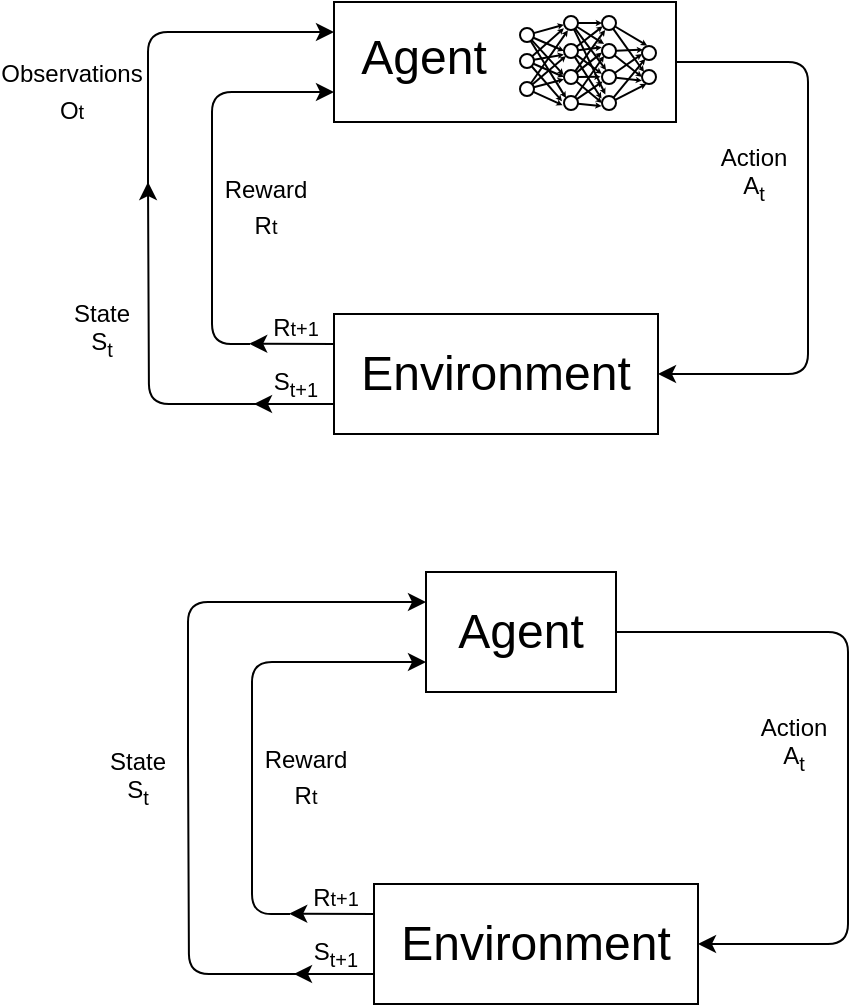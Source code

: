 <mxfile>
    <diagram id="n5EokWD0x6qLjY5IElC9" name="Page-1">
        <mxGraphModel dx="483" dy="316" grid="0" gridSize="10" guides="1" tooltips="1" connect="1" arrows="1" fold="1" page="1" pageScale="1" pageWidth="827" pageHeight="1169" background="#ffffff" math="0" shadow="0">
            <root>
                <mxCell id="0"/>
                <mxCell id="1" parent="0"/>
                <mxCell id="4" style="edgeStyle=orthogonalEdgeStyle;html=1;entryX=1;entryY=0.5;entryDx=0;entryDy=0;jumpStyle=sharp;exitX=1;exitY=0.5;exitDx=0;exitDy=0;" edge="1" parent="1" source="2" target="3">
                    <mxGeometry relative="1" as="geometry">
                        <Array as="points">
                            <mxPoint x="542" y="229"/>
                            <mxPoint x="542" y="385"/>
                        </Array>
                    </mxGeometry>
                </mxCell>
                <mxCell id="2" value="" style="rounded=0;whiteSpace=wrap;html=1;fontSize=24;" vertex="1" parent="1">
                    <mxGeometry x="305" y="199" width="171" height="60" as="geometry"/>
                </mxCell>
                <mxCell id="6" style="edgeStyle=orthogonalEdgeStyle;html=1;entryX=0;entryY=0.75;entryDx=0;entryDy=0;" edge="1" parent="1" target="2">
                    <mxGeometry relative="1" as="geometry">
                        <mxPoint x="263" y="370" as="sourcePoint"/>
                        <Array as="points">
                            <mxPoint x="244" y="370"/>
                            <mxPoint x="244" y="244"/>
                        </Array>
                    </mxGeometry>
                </mxCell>
                <mxCell id="11" style="edgeStyle=none;html=1;exitX=0;exitY=0.25;exitDx=0;exitDy=0;" edge="1" parent="1" source="3">
                    <mxGeometry relative="1" as="geometry">
                        <mxPoint x="262.601" y="369.882" as="targetPoint"/>
                    </mxGeometry>
                </mxCell>
                <mxCell id="12" style="edgeStyle=none;html=1;exitX=0;exitY=0.75;exitDx=0;exitDy=0;" edge="1" parent="1" source="3">
                    <mxGeometry relative="1" as="geometry">
                        <mxPoint x="265" y="400" as="targetPoint"/>
                    </mxGeometry>
                </mxCell>
                <mxCell id="3" value="Environment" style="rounded=0;whiteSpace=wrap;html=1;fontSize=24;" vertex="1" parent="1">
                    <mxGeometry x="305" y="355" width="162" height="60" as="geometry"/>
                </mxCell>
                <mxCell id="8" value="State&lt;div&gt;S&lt;sub&gt;t&lt;/sub&gt;&lt;/div&gt;" style="text;html=1;align=center;verticalAlign=middle;whiteSpace=wrap;rounded=0;" vertex="1" parent="1">
                    <mxGeometry x="159" y="348" width="60" height="30" as="geometry"/>
                </mxCell>
                <mxCell id="9" value="Reward&lt;div&gt;&lt;sub&gt;&lt;span style=&quot;font-size: 12px;&quot;&gt;R&lt;/span&gt;t&lt;/sub&gt;&lt;/div&gt;" style="text;html=1;align=center;verticalAlign=middle;whiteSpace=wrap;rounded=0;" vertex="1" parent="1">
                    <mxGeometry x="241" y="287" width="60" height="30" as="geometry"/>
                </mxCell>
                <mxCell id="10" value="Action&lt;div&gt;A&lt;sub&gt;t&lt;/sub&gt;&lt;/div&gt;" style="text;html=1;align=center;verticalAlign=middle;whiteSpace=wrap;rounded=0;" vertex="1" parent="1">
                    <mxGeometry x="485" y="270" width="60" height="30" as="geometry"/>
                </mxCell>
                <mxCell id="13" value="&lt;div&gt;&lt;sub&gt;&lt;span style=&quot;font-size: 12px;&quot;&gt;R&lt;/span&gt;t+1&lt;/sub&gt;&lt;/div&gt;" style="text;html=1;align=center;verticalAlign=middle;whiteSpace=wrap;rounded=0;" vertex="1" parent="1">
                    <mxGeometry x="256" y="345" width="60" height="30" as="geometry"/>
                </mxCell>
                <mxCell id="65" style="edgeStyle=orthogonalEdgeStyle;shape=connector;rounded=1;html=1;strokeColor=default;strokeWidth=1;align=center;verticalAlign=middle;fontFamily=Helvetica;fontSize=11;fontColor=default;labelBackgroundColor=default;endArrow=classic;endSize=6;exitX=0.167;exitY=0.833;exitDx=0;exitDy=0;exitPerimeter=0;" edge="1" parent="1" source="14">
                    <mxGeometry relative="1" as="geometry">
                        <mxPoint x="212" y="289" as="targetPoint"/>
                    </mxGeometry>
                </mxCell>
                <mxCell id="14" value="&lt;span style=&quot;background-color: transparent;&quot;&gt;S&lt;/span&gt;&lt;sub style=&quot;background-color: transparent;&quot;&gt;t+1&lt;/sub&gt;" style="text;html=1;align=center;verticalAlign=middle;whiteSpace=wrap;rounded=0;" vertex="1" parent="1">
                    <mxGeometry x="256" y="375" width="60" height="30" as="geometry"/>
                </mxCell>
                <mxCell id="15" value="Agent" style="text;html=1;align=center;verticalAlign=middle;whiteSpace=wrap;rounded=0;fontSize=24;" vertex="1" parent="1">
                    <mxGeometry x="320" y="212" width="60" height="30" as="geometry"/>
                </mxCell>
                <mxCell id="30" style="edgeStyle=none;html=1;entryX=0;entryY=0.5;entryDx=0;entryDy=0;rounded=1;strokeColor=default;strokeWidth=1;align=center;verticalAlign=middle;fontFamily=Helvetica;fontSize=11;fontColor=default;labelBackgroundColor=default;endArrow=classic;endSize=0;" edge="1" parent="1" source="16" target="20">
                    <mxGeometry relative="1" as="geometry"/>
                </mxCell>
                <mxCell id="32" style="edgeStyle=none;html=1;entryX=0;entryY=0;entryDx=0;entryDy=0;rounded=1;strokeColor=default;strokeWidth=1;align=center;verticalAlign=middle;fontFamily=Helvetica;fontSize=11;fontColor=default;labelBackgroundColor=default;endArrow=classic;endSize=0;" edge="1" parent="1" source="16" target="22">
                    <mxGeometry relative="1" as="geometry"/>
                </mxCell>
                <mxCell id="16" value="" style="ellipse;whiteSpace=wrap;html=1;aspect=fixed;" vertex="1" parent="1">
                    <mxGeometry x="398" y="212" width="7" height="7" as="geometry"/>
                </mxCell>
                <mxCell id="35" style="edgeStyle=none;shape=connector;rounded=1;html=1;entryX=0;entryY=0.5;entryDx=0;entryDy=0;strokeColor=default;strokeWidth=1;align=center;verticalAlign=middle;fontFamily=Helvetica;fontSize=11;fontColor=default;labelBackgroundColor=default;endArrow=classic;endSize=0;" edge="1" parent="1" source="17" target="21">
                    <mxGeometry relative="1" as="geometry"/>
                </mxCell>
                <mxCell id="17" value="" style="ellipse;whiteSpace=wrap;html=1;aspect=fixed;" vertex="1" parent="1">
                    <mxGeometry x="398" y="225" width="7" height="7" as="geometry"/>
                </mxCell>
                <mxCell id="39" style="edgeStyle=none;shape=connector;rounded=1;html=1;entryX=0;entryY=1;entryDx=0;entryDy=0;strokeColor=default;strokeWidth=1;align=center;verticalAlign=middle;fontFamily=Helvetica;fontSize=11;fontColor=default;labelBackgroundColor=default;endArrow=classic;endSize=0;" edge="1" parent="1" source="18" target="20">
                    <mxGeometry relative="1" as="geometry"/>
                </mxCell>
                <mxCell id="18" value="" style="ellipse;whiteSpace=wrap;html=1;aspect=fixed;" vertex="1" parent="1">
                    <mxGeometry x="398" y="239" width="7" height="7" as="geometry"/>
                </mxCell>
                <mxCell id="41" style="edgeStyle=none;shape=connector;rounded=1;html=1;entryX=0;entryY=0.5;entryDx=0;entryDy=0;strokeColor=default;strokeWidth=1;align=center;verticalAlign=middle;fontFamily=Helvetica;fontSize=11;fontColor=default;labelBackgroundColor=default;endArrow=classic;endSize=0;" edge="1" parent="1" source="19" target="23">
                    <mxGeometry relative="1" as="geometry"/>
                </mxCell>
                <mxCell id="19" value="" style="ellipse;whiteSpace=wrap;html=1;aspect=fixed;" vertex="1" parent="1">
                    <mxGeometry x="420" y="206" width="7" height="7" as="geometry"/>
                </mxCell>
                <mxCell id="20" value="" style="ellipse;whiteSpace=wrap;html=1;aspect=fixed;" vertex="1" parent="1">
                    <mxGeometry x="420" y="220" width="7" height="7" as="geometry"/>
                </mxCell>
                <mxCell id="52" style="edgeStyle=none;shape=connector;rounded=1;html=1;entryX=0;entryY=0.5;entryDx=0;entryDy=0;strokeColor=default;strokeWidth=1;align=center;verticalAlign=middle;fontFamily=Helvetica;fontSize=11;fontColor=default;labelBackgroundColor=default;endArrow=classic;endSize=0;" edge="1" parent="1" source="21" target="26">
                    <mxGeometry relative="1" as="geometry"/>
                </mxCell>
                <mxCell id="21" value="" style="ellipse;whiteSpace=wrap;html=1;aspect=fixed;" vertex="1" parent="1">
                    <mxGeometry x="420" y="233" width="7" height="7" as="geometry"/>
                </mxCell>
                <mxCell id="55" style="edgeStyle=none;shape=connector;rounded=1;html=1;entryX=0;entryY=1;entryDx=0;entryDy=0;strokeColor=default;strokeWidth=1;align=center;verticalAlign=middle;fontFamily=Helvetica;fontSize=11;fontColor=default;labelBackgroundColor=default;endArrow=classic;endSize=0;" edge="1" parent="1" source="22" target="24">
                    <mxGeometry relative="1" as="geometry"/>
                </mxCell>
                <mxCell id="22" value="" style="ellipse;whiteSpace=wrap;html=1;aspect=fixed;" vertex="1" parent="1">
                    <mxGeometry x="420" y="246" width="7" height="7" as="geometry"/>
                </mxCell>
                <mxCell id="61" style="edgeStyle=none;shape=connector;rounded=1;html=1;entryX=0;entryY=0;entryDx=0;entryDy=0;strokeColor=default;strokeWidth=1;align=center;verticalAlign=middle;fontFamily=Helvetica;fontSize=11;fontColor=default;labelBackgroundColor=default;endArrow=classic;endSize=0;" edge="1" parent="1" source="23" target="28">
                    <mxGeometry relative="1" as="geometry"/>
                </mxCell>
                <mxCell id="23" value="" style="ellipse;whiteSpace=wrap;html=1;aspect=fixed;" vertex="1" parent="1">
                    <mxGeometry x="439" y="206" width="7" height="7" as="geometry"/>
                </mxCell>
                <mxCell id="62" style="edgeStyle=none;shape=connector;rounded=1;html=1;entryX=0;entryY=0.5;entryDx=0;entryDy=0;strokeColor=default;strokeWidth=1;align=center;verticalAlign=middle;fontFamily=Helvetica;fontSize=11;fontColor=default;labelBackgroundColor=default;endArrow=classic;endSize=0;" edge="1" parent="1" source="24" target="28">
                    <mxGeometry relative="1" as="geometry"/>
                </mxCell>
                <mxCell id="24" value="" style="ellipse;whiteSpace=wrap;html=1;aspect=fixed;" vertex="1" parent="1">
                    <mxGeometry x="439" y="220" width="7" height="7" as="geometry"/>
                </mxCell>
                <mxCell id="25" value="" style="ellipse;whiteSpace=wrap;html=1;aspect=fixed;" vertex="1" parent="1">
                    <mxGeometry x="439" y="233" width="7" height="7" as="geometry"/>
                </mxCell>
                <mxCell id="26" value="" style="ellipse;whiteSpace=wrap;html=1;aspect=fixed;" vertex="1" parent="1">
                    <mxGeometry x="439" y="246" width="7" height="7" as="geometry"/>
                </mxCell>
                <mxCell id="27" value="" style="ellipse;whiteSpace=wrap;html=1;aspect=fixed;" vertex="1" parent="1">
                    <mxGeometry x="459" y="221" width="7" height="7" as="geometry"/>
                </mxCell>
                <mxCell id="28" value="" style="ellipse;whiteSpace=wrap;html=1;aspect=fixed;" vertex="1" parent="1">
                    <mxGeometry x="459" y="233" width="7" height="7" as="geometry"/>
                </mxCell>
                <mxCell id="29" style="edgeStyle=none;html=1;entryX=-0.01;entryY=0.624;entryDx=0;entryDy=0;entryPerimeter=0;strokeWidth=1;endSize=0;" edge="1" parent="1" source="16" target="19">
                    <mxGeometry relative="1" as="geometry"/>
                </mxCell>
                <mxCell id="31" style="edgeStyle=none;html=1;entryX=-0.028;entryY=0.353;entryDx=0;entryDy=0;entryPerimeter=0;rounded=1;strokeColor=default;strokeWidth=1;align=center;verticalAlign=middle;fontFamily=Helvetica;fontSize=11;fontColor=default;labelBackgroundColor=default;endArrow=classic;endSize=0;" edge="1" parent="1" source="16" target="21">
                    <mxGeometry relative="1" as="geometry"/>
                </mxCell>
                <mxCell id="33" style="edgeStyle=none;shape=connector;rounded=1;html=1;entryX=-0.01;entryY=0.877;entryDx=0;entryDy=0;entryPerimeter=0;strokeColor=default;strokeWidth=1;align=center;verticalAlign=middle;fontFamily=Helvetica;fontSize=11;fontColor=default;labelBackgroundColor=default;endArrow=classic;endSize=0;" edge="1" parent="1" source="17" target="19">
                    <mxGeometry relative="1" as="geometry"/>
                </mxCell>
                <mxCell id="34" style="edgeStyle=none;shape=connector;rounded=1;html=1;entryX=-0.01;entryY=0.751;entryDx=0;entryDy=0;entryPerimeter=0;strokeColor=default;strokeWidth=1;align=center;verticalAlign=middle;fontFamily=Helvetica;fontSize=11;fontColor=default;labelBackgroundColor=default;endArrow=classic;endSize=0;" edge="1" parent="1" source="17" target="20">
                    <mxGeometry relative="1" as="geometry"/>
                </mxCell>
                <mxCell id="36" style="edgeStyle=none;shape=connector;rounded=1;html=1;entryX=-0.137;entryY=0.371;entryDx=0;entryDy=0;entryPerimeter=0;strokeColor=default;strokeWidth=1;align=center;verticalAlign=middle;fontFamily=Helvetica;fontSize=11;fontColor=default;labelBackgroundColor=default;endArrow=classic;endSize=0;" edge="1" parent="1" source="17" target="22">
                    <mxGeometry relative="1" as="geometry"/>
                </mxCell>
                <mxCell id="37" style="edgeStyle=none;shape=connector;rounded=1;html=1;entryX=-0.101;entryY=0.66;entryDx=0;entryDy=0;entryPerimeter=0;strokeColor=default;strokeWidth=1;align=center;verticalAlign=middle;fontFamily=Helvetica;fontSize=11;fontColor=default;labelBackgroundColor=default;endArrow=classic;endSize=0;" edge="1" parent="1" source="18" target="22">
                    <mxGeometry relative="1" as="geometry"/>
                </mxCell>
                <mxCell id="38" style="edgeStyle=none;shape=connector;rounded=1;html=1;entryX=-0.01;entryY=0.66;entryDx=0;entryDy=0;entryPerimeter=0;strokeColor=default;strokeWidth=1;align=center;verticalAlign=middle;fontFamily=Helvetica;fontSize=11;fontColor=default;labelBackgroundColor=default;endArrow=classic;endSize=0;" edge="1" parent="1" source="18" target="21">
                    <mxGeometry relative="1" as="geometry"/>
                </mxCell>
                <mxCell id="40" style="edgeStyle=none;shape=connector;rounded=1;html=1;entryX=0.279;entryY=1.022;entryDx=0;entryDy=0;entryPerimeter=0;strokeColor=default;strokeWidth=1;align=center;verticalAlign=middle;fontFamily=Helvetica;fontSize=11;fontColor=default;labelBackgroundColor=default;endArrow=classic;endSize=0;" edge="1" parent="1" source="18" target="19">
                    <mxGeometry relative="1" as="geometry"/>
                </mxCell>
                <mxCell id="42" style="edgeStyle=none;shape=connector;rounded=1;html=1;entryX=0.152;entryY=0.006;entryDx=0;entryDy=0;entryPerimeter=0;strokeColor=default;strokeWidth=1;align=center;verticalAlign=middle;fontFamily=Helvetica;fontSize=11;fontColor=default;labelBackgroundColor=default;endArrow=classic;endSize=0;" edge="1" parent="1" source="19" target="24">
                    <mxGeometry relative="1" as="geometry"/>
                </mxCell>
                <mxCell id="43" style="edgeStyle=none;shape=connector;rounded=1;html=1;entryX=0.297;entryY=0.01;entryDx=0;entryDy=0;entryPerimeter=0;strokeColor=default;strokeWidth=1;align=center;verticalAlign=middle;fontFamily=Helvetica;fontSize=11;fontColor=default;labelBackgroundColor=default;endArrow=classic;endSize=0;" edge="1" parent="1" source="19" target="25">
                    <mxGeometry relative="1" as="geometry"/>
                </mxCell>
                <mxCell id="44" style="edgeStyle=none;shape=connector;rounded=1;html=1;entryX=0.239;entryY=-0.116;entryDx=0;entryDy=0;entryPerimeter=0;strokeColor=default;strokeWidth=1;align=center;verticalAlign=middle;fontFamily=Helvetica;fontSize=11;fontColor=default;labelBackgroundColor=default;endArrow=classic;endSize=0;" edge="1" parent="1" source="19" target="26">
                    <mxGeometry relative="1" as="geometry"/>
                </mxCell>
                <mxCell id="45" style="edgeStyle=none;shape=connector;rounded=1;html=1;entryX=0.051;entryY=0.736;entryDx=0;entryDy=0;entryPerimeter=0;strokeColor=default;strokeWidth=1;align=center;verticalAlign=middle;fontFamily=Helvetica;fontSize=11;fontColor=default;labelBackgroundColor=default;endArrow=classic;endSize=0;" edge="1" parent="1" source="20" target="23">
                    <mxGeometry relative="1" as="geometry"/>
                </mxCell>
                <mxCell id="46" style="edgeStyle=none;shape=connector;rounded=1;html=1;entryX=-0.021;entryY=0.236;entryDx=0;entryDy=0;entryPerimeter=0;strokeColor=default;strokeWidth=1;align=center;verticalAlign=middle;fontFamily=Helvetica;fontSize=11;fontColor=default;labelBackgroundColor=default;endArrow=classic;endSize=0;" edge="1" parent="1" source="20" target="24">
                    <mxGeometry relative="1" as="geometry"/>
                </mxCell>
                <mxCell id="47" style="edgeStyle=none;shape=connector;rounded=1;html=1;entryX=-0.006;entryY=0.284;entryDx=0;entryDy=0;entryPerimeter=0;strokeColor=default;strokeWidth=1;align=center;verticalAlign=middle;fontFamily=Helvetica;fontSize=11;fontColor=default;labelBackgroundColor=default;endArrow=classic;endSize=0;" edge="1" parent="1" source="20" target="25">
                    <mxGeometry relative="1" as="geometry"/>
                </mxCell>
                <mxCell id="48" style="edgeStyle=none;shape=connector;rounded=1;html=1;entryX=-0.035;entryY=0.187;entryDx=0;entryDy=0;entryPerimeter=0;strokeColor=default;strokeWidth=1;align=center;verticalAlign=middle;fontFamily=Helvetica;fontSize=11;fontColor=default;labelBackgroundColor=default;endArrow=classic;endSize=0;" edge="1" parent="1" source="20" target="26">
                    <mxGeometry relative="1" as="geometry"/>
                </mxCell>
                <mxCell id="49" style="edgeStyle=none;shape=connector;rounded=1;html=1;entryX=0.225;entryY=0.995;entryDx=0;entryDy=0;entryPerimeter=0;strokeColor=default;strokeWidth=1;align=center;verticalAlign=middle;fontFamily=Helvetica;fontSize=11;fontColor=default;labelBackgroundColor=default;endArrow=classic;endSize=0;" edge="1" parent="1" source="21" target="23">
                    <mxGeometry relative="1" as="geometry"/>
                </mxCell>
                <mxCell id="50" style="edgeStyle=none;shape=connector;rounded=1;html=1;entryX=-0.006;entryY=0.612;entryDx=0;entryDy=0;entryPerimeter=0;strokeColor=default;strokeWidth=1;align=center;verticalAlign=middle;fontFamily=Helvetica;fontSize=11;fontColor=default;labelBackgroundColor=default;endArrow=classic;endSize=0;" edge="1" parent="1" source="21" target="24">
                    <mxGeometry relative="1" as="geometry"/>
                </mxCell>
                <mxCell id="51" style="edgeStyle=none;shape=connector;rounded=1;html=1;entryX=-0.107;entryY=0.486;entryDx=0;entryDy=0;entryPerimeter=0;strokeColor=default;strokeWidth=1;align=center;verticalAlign=middle;fontFamily=Helvetica;fontSize=11;fontColor=default;labelBackgroundColor=default;endArrow=classic;endSize=0;" edge="1" parent="1" source="21" target="25">
                    <mxGeometry relative="1" as="geometry"/>
                </mxCell>
                <mxCell id="53" style="edgeStyle=none;shape=connector;rounded=1;html=1;entryX=-0.035;entryY=0.721;entryDx=0;entryDy=0;entryPerimeter=0;strokeColor=default;strokeWidth=1;align=center;verticalAlign=middle;fontFamily=Helvetica;fontSize=11;fontColor=default;labelBackgroundColor=default;endArrow=classic;endSize=0;" edge="1" parent="1" source="22" target="26">
                    <mxGeometry relative="1" as="geometry"/>
                </mxCell>
                <mxCell id="54" style="edgeStyle=none;shape=connector;rounded=1;html=1;entryX=0.051;entryY=0.818;entryDx=0;entryDy=0;entryPerimeter=0;strokeColor=default;strokeWidth=1;align=center;verticalAlign=middle;fontFamily=Helvetica;fontSize=11;fontColor=default;labelBackgroundColor=default;endArrow=classic;endSize=0;" edge="1" parent="1" source="22" target="25">
                    <mxGeometry relative="1" as="geometry"/>
                </mxCell>
                <mxCell id="57" style="edgeStyle=none;shape=connector;rounded=1;html=1;entryX=0.367;entryY=-0.028;entryDx=0;entryDy=0;entryPerimeter=0;strokeColor=default;strokeWidth=1;align=center;verticalAlign=middle;fontFamily=Helvetica;fontSize=11;fontColor=default;labelBackgroundColor=default;endArrow=classic;endSize=0;" edge="1" parent="1" source="23" target="27">
                    <mxGeometry relative="1" as="geometry"/>
                </mxCell>
                <mxCell id="58" style="edgeStyle=none;shape=connector;rounded=1;html=1;entryX=0.074;entryY=0.265;entryDx=0;entryDy=0;entryPerimeter=0;strokeColor=default;strokeWidth=1;align=center;verticalAlign=middle;fontFamily=Helvetica;fontSize=11;fontColor=default;labelBackgroundColor=default;endArrow=classic;endSize=0;" edge="1" parent="1" source="24" target="27">
                    <mxGeometry relative="1" as="geometry"/>
                </mxCell>
                <mxCell id="59" style="edgeStyle=none;shape=connector;rounded=1;html=1;strokeColor=default;strokeWidth=1;align=center;verticalAlign=middle;fontFamily=Helvetica;fontSize=11;fontColor=default;labelBackgroundColor=default;endArrow=classic;endSize=0;" edge="1" parent="1" source="25">
                    <mxGeometry relative="1" as="geometry">
                        <mxPoint x="459" y="225" as="targetPoint"/>
                    </mxGeometry>
                </mxCell>
                <mxCell id="60" style="edgeStyle=none;shape=connector;rounded=1;html=1;entryX=0.24;entryY=0.907;entryDx=0;entryDy=0;entryPerimeter=0;strokeColor=default;strokeWidth=1;align=center;verticalAlign=middle;fontFamily=Helvetica;fontSize=11;fontColor=default;labelBackgroundColor=default;endArrow=classic;endSize=0;" edge="1" parent="1" source="26" target="27">
                    <mxGeometry relative="1" as="geometry"/>
                </mxCell>
                <mxCell id="63" style="edgeStyle=none;shape=connector;rounded=1;html=1;entryX=-0.002;entryY=0.762;entryDx=0;entryDy=0;entryPerimeter=0;strokeColor=default;strokeWidth=1;align=center;verticalAlign=middle;fontFamily=Helvetica;fontSize=11;fontColor=default;labelBackgroundColor=default;endArrow=classic;endSize=0;" edge="1" parent="1" source="25" target="28">
                    <mxGeometry relative="1" as="geometry"/>
                </mxCell>
                <mxCell id="64" style="edgeStyle=none;shape=connector;rounded=1;html=1;entryX=0.316;entryY=0.991;entryDx=0;entryDy=0;entryPerimeter=0;strokeColor=default;strokeWidth=1;align=center;verticalAlign=middle;fontFamily=Helvetica;fontSize=11;fontColor=default;labelBackgroundColor=default;endArrow=classic;endSize=0;" edge="1" parent="1" source="26" target="28">
                    <mxGeometry relative="1" as="geometry"/>
                </mxCell>
                <mxCell id="66" style="edgeStyle=orthogonalEdgeStyle;shape=connector;rounded=1;html=1;strokeColor=default;strokeWidth=1;align=center;verticalAlign=middle;fontFamily=Helvetica;fontSize=11;fontColor=default;labelBackgroundColor=default;endArrow=classic;endSize=6;entryX=0;entryY=0.25;entryDx=0;entryDy=0;" edge="1" parent="1" target="2">
                    <mxGeometry relative="1" as="geometry">
                        <mxPoint x="212" y="213" as="targetPoint"/>
                        <mxPoint x="212" y="291" as="sourcePoint"/>
                        <Array as="points">
                            <mxPoint x="212" y="214"/>
                        </Array>
                    </mxGeometry>
                </mxCell>
                <mxCell id="67" value="Observations&lt;div&gt;&lt;span style=&quot;vertical-align: sub; font-size: 12px;&quot;&gt;O&lt;/span&gt;&lt;sub&gt;t&lt;/sub&gt;&lt;/div&gt;" style="text;html=1;align=center;verticalAlign=middle;whiteSpace=wrap;rounded=0;" vertex="1" parent="1">
                    <mxGeometry x="144" y="229" width="60" height="30" as="geometry"/>
                </mxCell>
                <mxCell id="68" style="edgeStyle=orthogonalEdgeStyle;html=1;entryX=1;entryY=0.5;entryDx=0;entryDy=0;jumpStyle=sharp;exitX=1;exitY=0.5;exitDx=0;exitDy=0;" edge="1" source="69" target="73" parent="1">
                    <mxGeometry relative="1" as="geometry">
                        <Array as="points">
                            <mxPoint x="562" y="514"/>
                            <mxPoint x="562" y="670"/>
                        </Array>
                    </mxGeometry>
                </mxCell>
                <mxCell id="69" value="Agent" style="rounded=0;whiteSpace=wrap;html=1;fontSize=24;" vertex="1" parent="1">
                    <mxGeometry x="351" y="484" width="95" height="60" as="geometry"/>
                </mxCell>
                <mxCell id="70" style="edgeStyle=orthogonalEdgeStyle;html=1;entryX=0;entryY=0.75;entryDx=0;entryDy=0;" edge="1" target="69" parent="1">
                    <mxGeometry relative="1" as="geometry">
                        <mxPoint x="283" y="655" as="sourcePoint"/>
                        <Array as="points">
                            <mxPoint x="264" y="655"/>
                            <mxPoint x="264" y="529"/>
                        </Array>
                    </mxGeometry>
                </mxCell>
                <mxCell id="71" style="edgeStyle=none;html=1;exitX=0;exitY=0.25;exitDx=0;exitDy=0;" edge="1" source="73" parent="1">
                    <mxGeometry relative="1" as="geometry">
                        <mxPoint x="282.601" y="654.882" as="targetPoint"/>
                    </mxGeometry>
                </mxCell>
                <mxCell id="72" style="edgeStyle=none;html=1;exitX=0;exitY=0.75;exitDx=0;exitDy=0;" edge="1" source="73" parent="1">
                    <mxGeometry relative="1" as="geometry">
                        <mxPoint x="285" y="685" as="targetPoint"/>
                    </mxGeometry>
                </mxCell>
                <mxCell id="73" value="Environment" style="rounded=0;whiteSpace=wrap;html=1;fontSize=24;" vertex="1" parent="1">
                    <mxGeometry x="325" y="640" width="162" height="60" as="geometry"/>
                </mxCell>
                <mxCell id="74" value="State&lt;div&gt;S&lt;sub&gt;t&lt;/sub&gt;&lt;/div&gt;" style="text;html=1;align=center;verticalAlign=middle;whiteSpace=wrap;rounded=0;" vertex="1" parent="1">
                    <mxGeometry x="177" y="572" width="60" height="30" as="geometry"/>
                </mxCell>
                <mxCell id="75" value="Reward&lt;div&gt;&lt;sub&gt;&lt;span style=&quot;font-size: 12px;&quot;&gt;R&lt;/span&gt;t&lt;/sub&gt;&lt;/div&gt;" style="text;html=1;align=center;verticalAlign=middle;whiteSpace=wrap;rounded=0;" vertex="1" parent="1">
                    <mxGeometry x="261" y="572" width="60" height="30" as="geometry"/>
                </mxCell>
                <mxCell id="76" value="Action&lt;div&gt;A&lt;sub&gt;t&lt;/sub&gt;&lt;/div&gt;" style="text;html=1;align=center;verticalAlign=middle;whiteSpace=wrap;rounded=0;" vertex="1" parent="1">
                    <mxGeometry x="505" y="555" width="60" height="30" as="geometry"/>
                </mxCell>
                <mxCell id="77" value="&lt;div&gt;&lt;sub&gt;&lt;span style=&quot;font-size: 12px;&quot;&gt;R&lt;/span&gt;t+1&lt;/sub&gt;&lt;/div&gt;" style="text;html=1;align=center;verticalAlign=middle;whiteSpace=wrap;rounded=0;" vertex="1" parent="1">
                    <mxGeometry x="276" y="630" width="60" height="30" as="geometry"/>
                </mxCell>
                <mxCell id="78" style="edgeStyle=orthogonalEdgeStyle;shape=connector;rounded=1;html=1;strokeColor=default;strokeWidth=1;align=center;verticalAlign=middle;fontFamily=Helvetica;fontSize=11;fontColor=default;labelBackgroundColor=default;endArrow=none;endSize=6;exitX=0.167;exitY=0.833;exitDx=0;exitDy=0;exitPerimeter=0;endFill=0;" edge="1" source="79" parent="1">
                    <mxGeometry relative="1" as="geometry">
                        <mxPoint x="232" y="574" as="targetPoint"/>
                    </mxGeometry>
                </mxCell>
                <mxCell id="79" value="&lt;span style=&quot;background-color: transparent;&quot;&gt;S&lt;/span&gt;&lt;sub style=&quot;background-color: transparent;&quot;&gt;t+1&lt;/sub&gt;" style="text;html=1;align=center;verticalAlign=middle;whiteSpace=wrap;rounded=0;" vertex="1" parent="1">
                    <mxGeometry x="276" y="660" width="60" height="30" as="geometry"/>
                </mxCell>
                <mxCell id="129" style="edgeStyle=orthogonalEdgeStyle;shape=connector;rounded=1;html=1;strokeColor=default;strokeWidth=1;align=center;verticalAlign=middle;fontFamily=Helvetica;fontSize=11;fontColor=default;labelBackgroundColor=default;endArrow=classic;endSize=6;entryX=0;entryY=0.25;entryDx=0;entryDy=0;" edge="1" target="69" parent="1">
                    <mxGeometry relative="1" as="geometry">
                        <mxPoint x="232" y="498" as="targetPoint"/>
                        <mxPoint x="232" y="576" as="sourcePoint"/>
                        <Array as="points">
                            <mxPoint x="232" y="499"/>
                        </Array>
                    </mxGeometry>
                </mxCell>
            </root>
        </mxGraphModel>
    </diagram>
</mxfile>